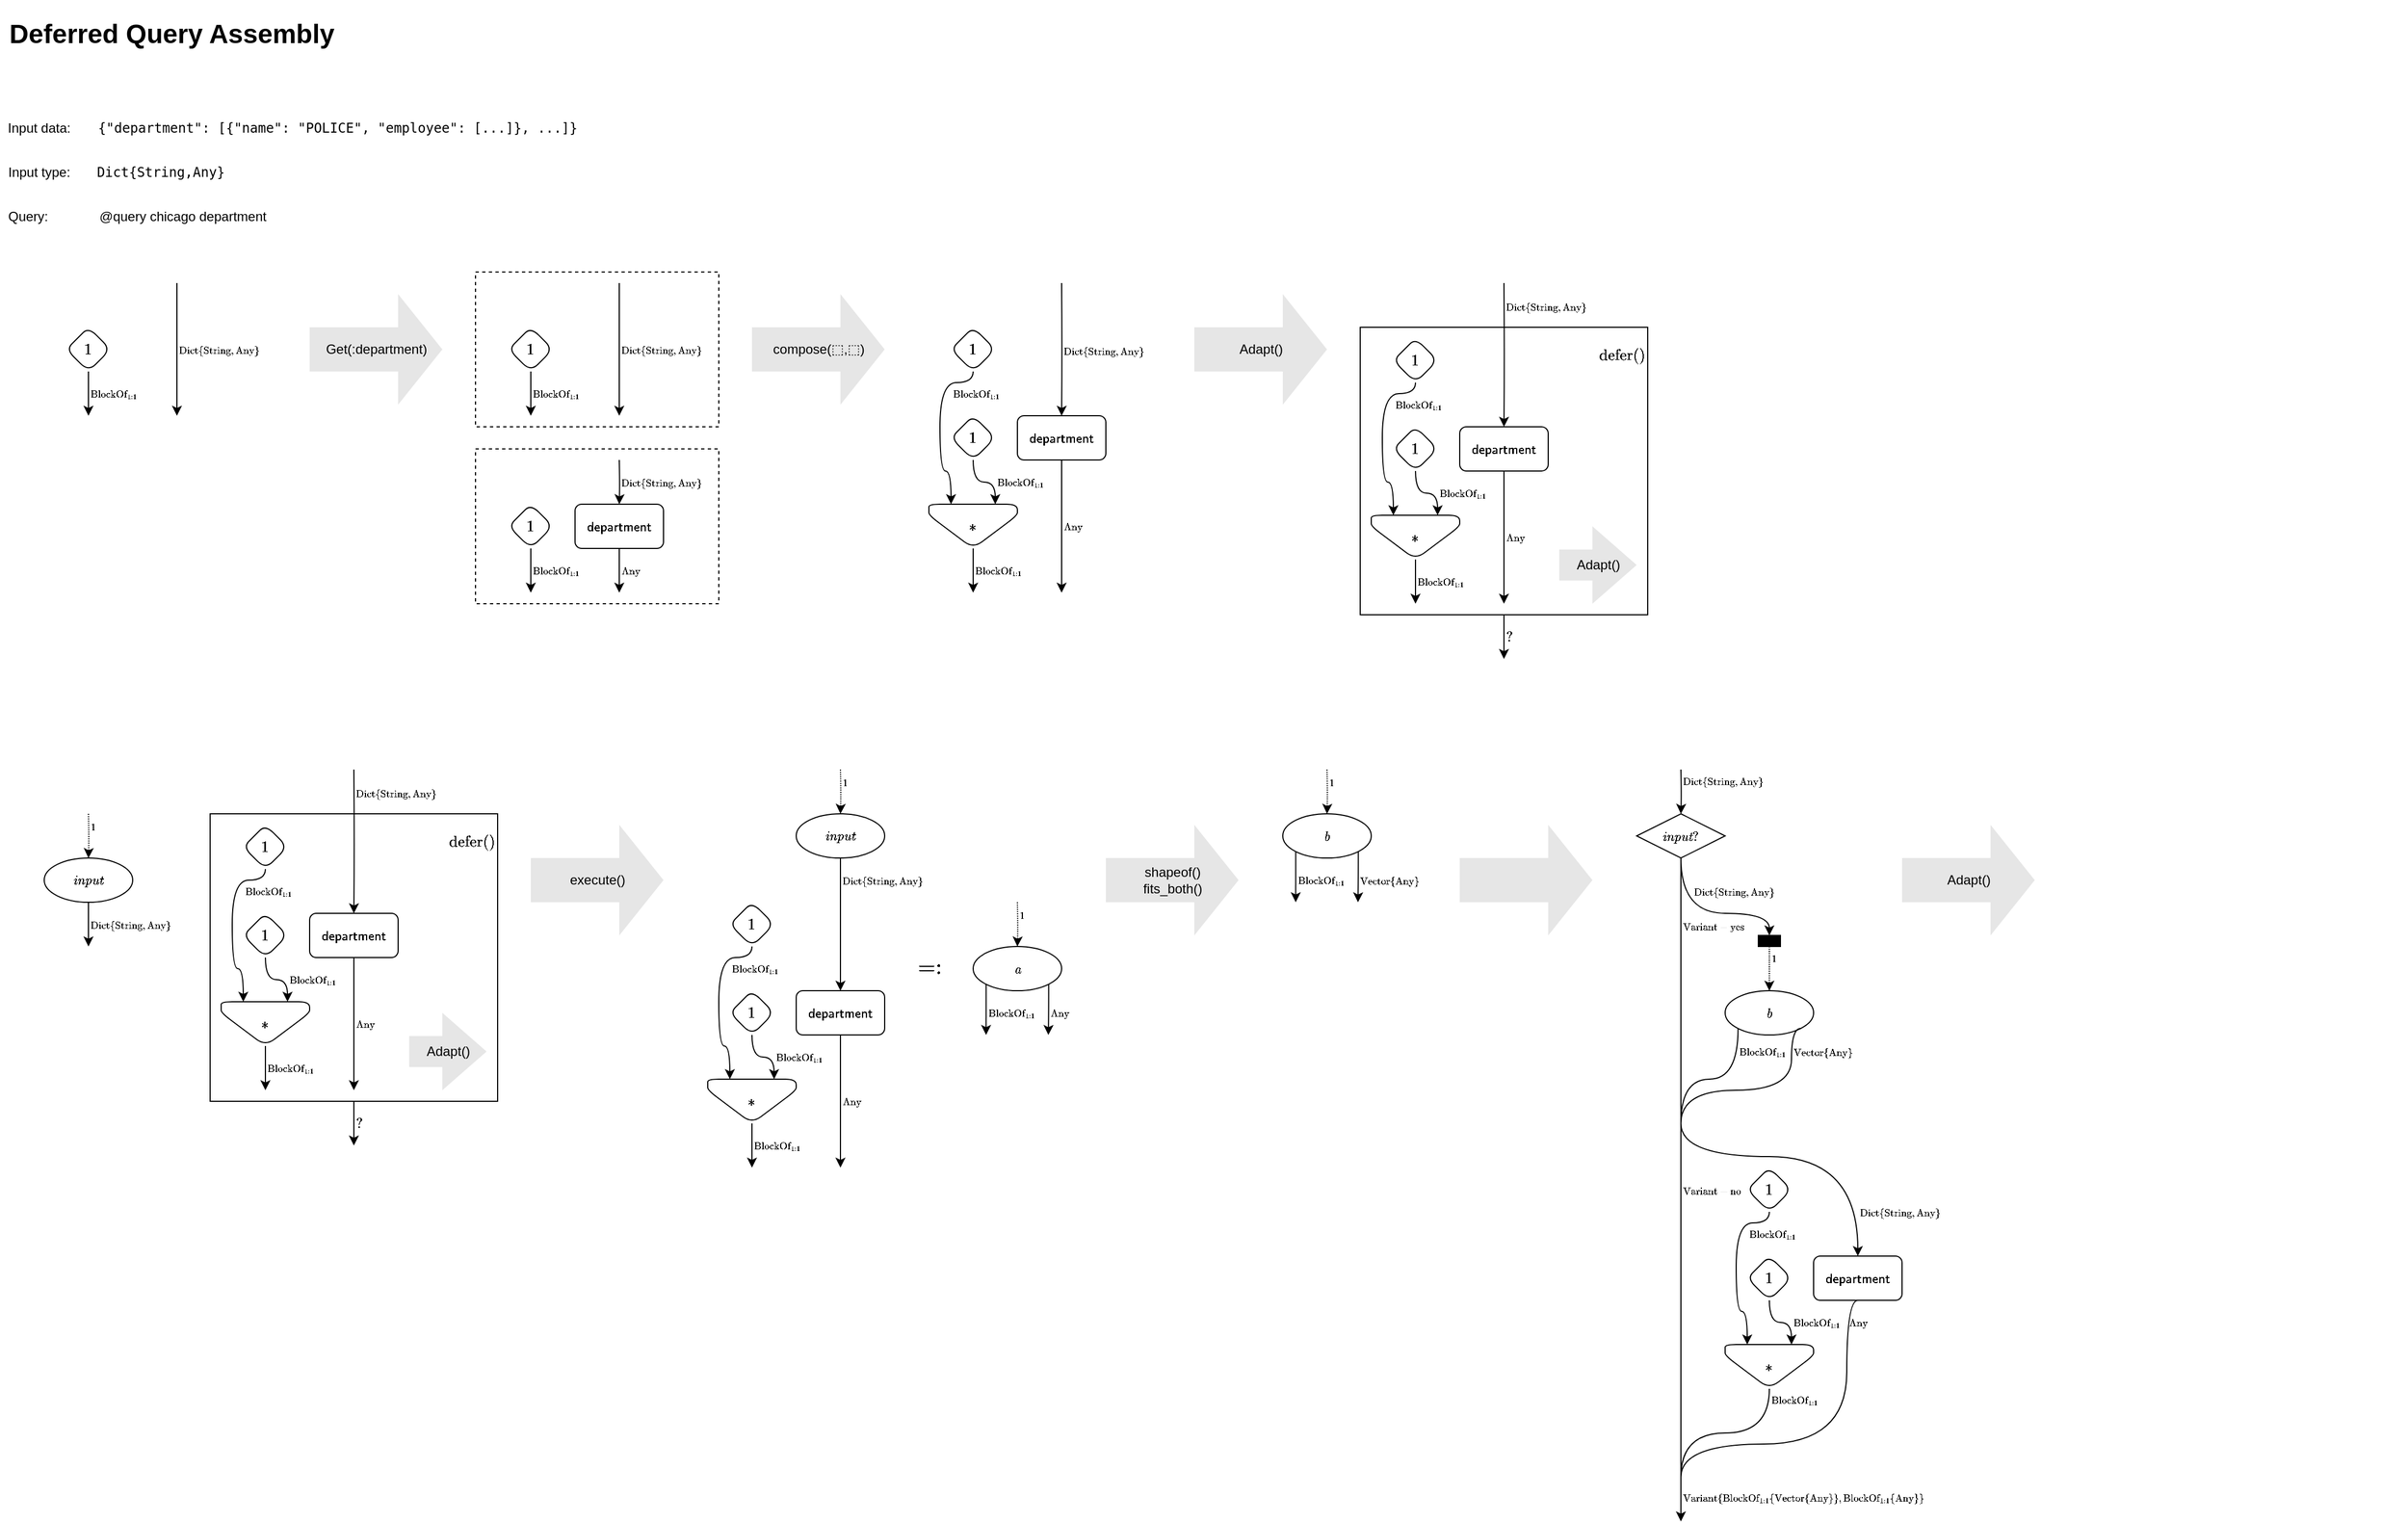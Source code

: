<mxfile version="13.6.5" type="github">
  <diagram id="vyI7WyJmSdjWecx3LNZw" name="Page-1">
    <mxGraphModel dx="2700" dy="1497" grid="1" gridSize="10" guides="1" tooltips="1" connect="1" arrows="1" fold="1" page="1" pageScale="1" pageWidth="2336" pageHeight="1654" math="1" shadow="0">
      <root>
        <mxCell id="0" />
        <mxCell id="1" parent="0" />
        <mxCell id="pV8UZgDtHZknjnv4eq7J-73" style="edgeStyle=orthogonalEdgeStyle;curved=1;rounded=0;orthogonalLoop=1;jettySize=auto;html=1;" parent="1" source="pV8UZgDtHZknjnv4eq7J-70" edge="1">
          <mxGeometry relative="1" as="geometry">
            <mxPoint x="1400" y="620" as="targetPoint" />
          </mxGeometry>
        </mxCell>
        <mxCell id="pV8UZgDtHZknjnv4eq7J-75" value="$$?$$" style="edgeLabel;html=1;align=left;verticalAlign=middle;resizable=0;points=[];labelBackgroundColor=none;" parent="pV8UZgDtHZknjnv4eq7J-73" vertex="1" connectable="0">
          <mxGeometry x="-0.19" relative="1" as="geometry">
            <mxPoint y="3.6" as="offset" />
          </mxGeometry>
        </mxCell>
        <mxCell id="pV8UZgDtHZknjnv4eq7J-70" value="$$\mathrm{defer()}$$" style="rounded=0;whiteSpace=wrap;html=1;labelBackgroundColor=none;fillColor=#FFFFFF;align=right;verticalAlign=top;horizontal=1;" parent="1" vertex="1">
          <mxGeometry x="1270" y="320" width="260" height="260" as="geometry" />
        </mxCell>
        <mxCell id="pV8UZgDtHZknjnv4eq7J-29" value="" style="rounded=0;whiteSpace=wrap;html=1;labelBackgroundColor=none;fillColor=#FFFFFF;align=left;dashed=1;" parent="1" vertex="1">
          <mxGeometry x="470" y="430" width="220" height="140" as="geometry" />
        </mxCell>
        <mxCell id="pV8UZgDtHZknjnv4eq7J-28" value="" style="rounded=0;whiteSpace=wrap;html=1;labelBackgroundColor=none;fillColor=#FFFFFF;align=left;dashed=1;" parent="1" vertex="1">
          <mxGeometry x="470" y="270" width="220" height="140" as="geometry" />
        </mxCell>
        <mxCell id="pV8UZgDtHZknjnv4eq7J-1" value="&lt;pre&gt;{&quot;department&quot;: [{&quot;name&quot;: &quot;POLICE&quot;, &quot;employee&quot;: [...]}, ...]}&lt;/pre&gt;" style="text;html=1;align=center;verticalAlign=middle;resizable=0;points=[];autosize=1;" parent="1" vertex="1">
          <mxGeometry x="120" y="120" width="450" height="40" as="geometry" />
        </mxCell>
        <mxCell id="pV8UZgDtHZknjnv4eq7J-2" value="&lt;h1&gt;Deferred Query Assembly&lt;/h1&gt;" style="text;html=1;align=center;verticalAlign=middle;resizable=0;points=[];autosize=1;" parent="1" vertex="1">
          <mxGeometry x="40" y="30" width="310" height="50" as="geometry" />
        </mxCell>
        <mxCell id="pV8UZgDtHZknjnv4eq7J-3" value="Input data:" style="text;html=1;align=center;verticalAlign=middle;resizable=0;points=[];autosize=1;" parent="1" vertex="1">
          <mxGeometry x="40" y="130" width="70" height="20" as="geometry" />
        </mxCell>
        <mxCell id="pV8UZgDtHZknjnv4eq7J-4" value="Input type:" style="text;html=1;align=center;verticalAlign=middle;resizable=0;points=[];autosize=1;" parent="1" vertex="1">
          <mxGeometry x="40" y="170" width="70" height="20" as="geometry" />
        </mxCell>
        <mxCell id="pV8UZgDtHZknjnv4eq7J-5" value="&lt;pre&gt;Dict{String,Any}&lt;/pre&gt;" style="text;html=1;align=center;verticalAlign=middle;resizable=0;points=[];autosize=1;" parent="1" vertex="1">
          <mxGeometry x="120" y="160" width="130" height="40" as="geometry" />
        </mxCell>
        <mxCell id="pV8UZgDtHZknjnv4eq7J-6" value="Query:" style="text;html=1;align=center;verticalAlign=middle;resizable=0;points=[];autosize=1;" parent="1" vertex="1">
          <mxGeometry x="40" y="210" width="50" height="20" as="geometry" />
        </mxCell>
        <mxCell id="pV8UZgDtHZknjnv4eq7J-7" value="@query chicago department" style="text;html=1;align=center;verticalAlign=middle;resizable=0;points=[];autosize=1;" parent="1" vertex="1">
          <mxGeometry x="120" y="210" width="170" height="20" as="geometry" />
        </mxCell>
        <mxCell id="pV8UZgDtHZknjnv4eq7J-9" style="edgeStyle=orthogonalEdgeStyle;rounded=0;orthogonalLoop=1;jettySize=auto;html=1;curved=1;" parent="1" source="pV8UZgDtHZknjnv4eq7J-8" edge="1">
          <mxGeometry relative="1" as="geometry">
            <mxPoint x="120" y="400" as="targetPoint" />
          </mxGeometry>
        </mxCell>
        <mxCell id="pV8UZgDtHZknjnv4eq7J-11" value="$$\scriptsize\mathrm{BlockOf}_{1:1}$$" style="edgeLabel;html=1;align=left;verticalAlign=middle;resizable=0;points=[];labelBackgroundColor=none;" parent="pV8UZgDtHZknjnv4eq7J-9" vertex="1" connectable="0">
          <mxGeometry x="-0.25" relative="1" as="geometry">
            <mxPoint y="4.8" as="offset" />
          </mxGeometry>
        </mxCell>
        <mxCell id="pV8UZgDtHZknjnv4eq7J-10" style="edgeStyle=orthogonalEdgeStyle;rounded=0;orthogonalLoop=1;jettySize=auto;html=1;curved=1;" parent="1" edge="1">
          <mxGeometry relative="1" as="geometry">
            <mxPoint x="200" y="400" as="targetPoint" />
            <mxPoint x="200" y="280" as="sourcePoint" />
          </mxGeometry>
        </mxCell>
        <mxCell id="pV8UZgDtHZknjnv4eq7J-12" value="$$\scriptsize\mathrm{Dict}\{\mathrm{String},\mathrm{Any}\}$$" style="edgeLabel;html=1;align=left;verticalAlign=middle;resizable=0;points=[];labelBackgroundColor=none;" parent="pV8UZgDtHZknjnv4eq7J-10" vertex="1" connectable="0">
          <mxGeometry x="-0.097" relative="1" as="geometry">
            <mxPoint y="6" as="offset" />
          </mxGeometry>
        </mxCell>
        <mxCell id="pV8UZgDtHZknjnv4eq7J-8" value="$$1$$" style="rhombus;whiteSpace=wrap;html=1;rounded=1;" parent="1" vertex="1">
          <mxGeometry x="100" y="320" width="40" height="40" as="geometry" />
        </mxCell>
        <mxCell id="pV8UZgDtHZknjnv4eq7J-13" value="Get(:department)" style="html=1;shadow=0;dashed=0;align=center;verticalAlign=middle;shape=mxgraph.arrows2.arrow;dy=0.6;dx=40;notch=0;rounded=1;labelBackgroundColor=none;strokeColor=none;fillColor=#E6E6E6;" parent="1" vertex="1">
          <mxGeometry x="320" y="290" width="120" height="100" as="geometry" />
        </mxCell>
        <mxCell id="pV8UZgDtHZknjnv4eq7J-14" style="edgeStyle=orthogonalEdgeStyle;rounded=0;orthogonalLoop=1;jettySize=auto;html=1;curved=1;" parent="1" source="pV8UZgDtHZknjnv4eq7J-16" edge="1">
          <mxGeometry relative="1" as="geometry">
            <mxPoint x="520" y="400" as="targetPoint" />
          </mxGeometry>
        </mxCell>
        <mxCell id="pV8UZgDtHZknjnv4eq7J-15" value="$$\scriptsize\mathrm{BlockOf}_{1:1}$$" style="edgeLabel;html=1;align=left;verticalAlign=middle;resizable=0;points=[];labelBackgroundColor=none;" parent="pV8UZgDtHZknjnv4eq7J-14" vertex="1" connectable="0">
          <mxGeometry x="-0.25" relative="1" as="geometry">
            <mxPoint y="4.8" as="offset" />
          </mxGeometry>
        </mxCell>
        <mxCell id="pV8UZgDtHZknjnv4eq7J-16" value="$$1$$" style="rhombus;whiteSpace=wrap;html=1;rounded=1;" parent="1" vertex="1">
          <mxGeometry x="500" y="320" width="40" height="40" as="geometry" />
        </mxCell>
        <mxCell id="pV8UZgDtHZknjnv4eq7J-17" style="edgeStyle=orthogonalEdgeStyle;rounded=0;orthogonalLoop=1;jettySize=auto;html=1;curved=1;" parent="1" edge="1">
          <mxGeometry relative="1" as="geometry">
            <mxPoint x="600" y="400" as="targetPoint" />
            <mxPoint x="600" y="280" as="sourcePoint" />
          </mxGeometry>
        </mxCell>
        <mxCell id="pV8UZgDtHZknjnv4eq7J-18" value="$$\scriptsize\mathrm{Dict}\{\mathrm{String},\mathrm{Any}\}$$" style="edgeLabel;html=1;align=left;verticalAlign=middle;resizable=0;points=[];labelBackgroundColor=none;" parent="pV8UZgDtHZknjnv4eq7J-17" vertex="1" connectable="0">
          <mxGeometry x="-0.097" relative="1" as="geometry">
            <mxPoint y="6" as="offset" />
          </mxGeometry>
        </mxCell>
        <mxCell id="pV8UZgDtHZknjnv4eq7J-20" style="edgeStyle=orthogonalEdgeStyle;curved=1;rounded=0;orthogonalLoop=1;jettySize=auto;html=1;" parent="1" source="pV8UZgDtHZknjnv4eq7J-19" edge="1">
          <mxGeometry relative="1" as="geometry">
            <mxPoint x="600" y="560" as="targetPoint" />
          </mxGeometry>
        </mxCell>
        <mxCell id="pV8UZgDtHZknjnv4eq7J-21" value="$$\scriptsize\mathrm{Any}$$" style="edgeLabel;html=1;align=left;verticalAlign=middle;resizable=0;points=[];labelBackgroundColor=none;" parent="pV8UZgDtHZknjnv4eq7J-20" vertex="1" connectable="0">
          <mxGeometry x="0.257" relative="1" as="geometry">
            <mxPoint y="-5.24" as="offset" />
          </mxGeometry>
        </mxCell>
        <mxCell id="pV8UZgDtHZknjnv4eq7J-19" value="$$\small\mathsf{department}$$" style="rounded=1;whiteSpace=wrap;html=1;labelBackgroundColor=none;align=center;fillColor=#FFFFFF;" parent="1" vertex="1">
          <mxGeometry x="560" y="480" width="80" height="40" as="geometry" />
        </mxCell>
        <mxCell id="pV8UZgDtHZknjnv4eq7J-22" style="edgeStyle=orthogonalEdgeStyle;rounded=0;orthogonalLoop=1;jettySize=auto;html=1;curved=1;entryX=0.5;entryY=0;entryDx=0;entryDy=0;" parent="1" target="pV8UZgDtHZknjnv4eq7J-19" edge="1">
          <mxGeometry relative="1" as="geometry">
            <mxPoint x="599.58" y="480" as="targetPoint" />
            <mxPoint x="600" y="440" as="sourcePoint" />
            <Array as="points" />
          </mxGeometry>
        </mxCell>
        <mxCell id="pV8UZgDtHZknjnv4eq7J-23" value="$$\scriptsize\mathrm{Dict}\{\mathrm{String},\mathrm{Any}\}$$" style="edgeLabel;html=1;align=left;verticalAlign=middle;resizable=0;points=[];labelBackgroundColor=none;" parent="pV8UZgDtHZknjnv4eq7J-22" vertex="1" connectable="0">
          <mxGeometry x="-0.097" relative="1" as="geometry">
            <mxPoint y="1.75" as="offset" />
          </mxGeometry>
        </mxCell>
        <mxCell id="pV8UZgDtHZknjnv4eq7J-24" style="edgeStyle=orthogonalEdgeStyle;rounded=0;orthogonalLoop=1;jettySize=auto;html=1;curved=1;" parent="1" source="pV8UZgDtHZknjnv4eq7J-26" edge="1">
          <mxGeometry relative="1" as="geometry">
            <mxPoint x="520" y="560" as="targetPoint" />
          </mxGeometry>
        </mxCell>
        <mxCell id="pV8UZgDtHZknjnv4eq7J-25" value="$$\scriptsize\mathrm{BlockOf}_{1:1}$$" style="edgeLabel;html=1;align=left;verticalAlign=middle;resizable=0;points=[];labelBackgroundColor=none;" parent="pV8UZgDtHZknjnv4eq7J-24" vertex="1" connectable="0">
          <mxGeometry x="-0.25" relative="1" as="geometry">
            <mxPoint y="4.8" as="offset" />
          </mxGeometry>
        </mxCell>
        <mxCell id="pV8UZgDtHZknjnv4eq7J-26" value="$$1$$" style="rhombus;whiteSpace=wrap;html=1;rounded=1;" parent="1" vertex="1">
          <mxGeometry x="500" y="480" width="40" height="40" as="geometry" />
        </mxCell>
        <mxCell id="pV8UZgDtHZknjnv4eq7J-27" value="compose(&lt;span class=&quot;box&quot;&gt;⬚,&lt;/span&gt;&lt;span class=&quot;box&quot;&gt;⬚)&lt;/span&gt;" style="html=1;shadow=0;dashed=0;align=center;verticalAlign=middle;shape=mxgraph.arrows2.arrow;dy=0.6;dx=40;notch=0;rounded=1;labelBackgroundColor=none;strokeColor=none;fillColor=#E6E6E6;" parent="1" vertex="1">
          <mxGeometry x="720" y="290" width="120" height="100" as="geometry" />
        </mxCell>
        <mxCell id="pV8UZgDtHZknjnv4eq7J-35" style="edgeStyle=orthogonalEdgeStyle;rounded=0;orthogonalLoop=1;jettySize=auto;html=1;curved=1;entryX=0.25;entryY=0;entryDx=0;entryDy=0;exitX=0.5;exitY=1;exitDx=0;exitDy=0;" parent="1" source="pV8UZgDtHZknjnv4eq7J-37" target="pV8UZgDtHZknjnv4eq7J-52" edge="1">
          <mxGeometry relative="1" as="geometry">
            <mxPoint x="900" y="440" as="targetPoint" />
            <Array as="points">
              <mxPoint x="920" y="370" />
              <mxPoint x="890" y="370" />
              <mxPoint x="890" y="450" />
              <mxPoint x="900" y="450" />
            </Array>
          </mxGeometry>
        </mxCell>
        <mxCell id="pV8UZgDtHZknjnv4eq7J-36" value="$$\scriptsize\mathrm{BlockOf}_{1:1}$$" style="edgeLabel;html=1;align=left;verticalAlign=middle;resizable=0;points=[];labelBackgroundColor=none;" parent="pV8UZgDtHZknjnv4eq7J-35" vertex="1" connectable="0">
          <mxGeometry x="-0.25" relative="1" as="geometry">
            <mxPoint x="10" y="-10" as="offset" />
          </mxGeometry>
        </mxCell>
        <mxCell id="pV8UZgDtHZknjnv4eq7J-37" value="$$1$$" style="rhombus;whiteSpace=wrap;html=1;rounded=1;" parent="1" vertex="1">
          <mxGeometry x="900" y="320" width="40" height="40" as="geometry" />
        </mxCell>
        <mxCell id="pV8UZgDtHZknjnv4eq7J-38" style="edgeStyle=orthogonalEdgeStyle;rounded=0;orthogonalLoop=1;jettySize=auto;html=1;curved=1;entryX=0.5;entryY=0;entryDx=0;entryDy=0;" parent="1" target="pV8UZgDtHZknjnv4eq7J-42" edge="1">
          <mxGeometry relative="1" as="geometry">
            <mxPoint x="1000" y="400" as="targetPoint" />
            <mxPoint x="1000" y="280" as="sourcePoint" />
          </mxGeometry>
        </mxCell>
        <mxCell id="pV8UZgDtHZknjnv4eq7J-39" value="$$\scriptsize\mathrm{Dict}\{\mathrm{String},\mathrm{Any}\}$$" style="edgeLabel;html=1;align=left;verticalAlign=middle;resizable=0;points=[];labelBackgroundColor=none;" parent="pV8UZgDtHZknjnv4eq7J-38" vertex="1" connectable="0">
          <mxGeometry x="-0.097" relative="1" as="geometry">
            <mxPoint y="6" as="offset" />
          </mxGeometry>
        </mxCell>
        <mxCell id="pV8UZgDtHZknjnv4eq7J-40" style="edgeStyle=orthogonalEdgeStyle;curved=1;rounded=0;orthogonalLoop=1;jettySize=auto;html=1;" parent="1" source="pV8UZgDtHZknjnv4eq7J-42" edge="1">
          <mxGeometry relative="1" as="geometry">
            <mxPoint x="1000" y="560" as="targetPoint" />
          </mxGeometry>
        </mxCell>
        <mxCell id="pV8UZgDtHZknjnv4eq7J-41" value="$$\scriptsize\mathrm{Any}$$" style="edgeLabel;html=1;align=left;verticalAlign=middle;resizable=0;points=[];labelBackgroundColor=none;" parent="pV8UZgDtHZknjnv4eq7J-40" vertex="1" connectable="0">
          <mxGeometry x="0.257" relative="1" as="geometry">
            <mxPoint y="-15.24" as="offset" />
          </mxGeometry>
        </mxCell>
        <mxCell id="pV8UZgDtHZknjnv4eq7J-42" value="$$\small\mathsf{department}$$" style="rounded=1;whiteSpace=wrap;html=1;labelBackgroundColor=none;align=center;fillColor=#FFFFFF;" parent="1" vertex="1">
          <mxGeometry x="960" y="400" width="80" height="40" as="geometry" />
        </mxCell>
        <mxCell id="pV8UZgDtHZknjnv4eq7J-45" style="edgeStyle=orthogonalEdgeStyle;rounded=0;orthogonalLoop=1;jettySize=auto;html=1;curved=1;entryX=0.75;entryY=0;entryDx=0;entryDy=0;" parent="1" source="pV8UZgDtHZknjnv4eq7J-47" target="pV8UZgDtHZknjnv4eq7J-52" edge="1">
          <mxGeometry relative="1" as="geometry">
            <mxPoint x="920" y="480" as="targetPoint" />
          </mxGeometry>
        </mxCell>
        <mxCell id="pV8UZgDtHZknjnv4eq7J-46" value="$$\scriptsize\mathrm{BlockOf}_{1:1}$$" style="edgeLabel;html=1;align=left;verticalAlign=middle;resizable=0;points=[];labelBackgroundColor=none;" parent="pV8UZgDtHZknjnv4eq7J-45" vertex="1" connectable="0">
          <mxGeometry x="-0.25" relative="1" as="geometry">
            <mxPoint x="17.6" as="offset" />
          </mxGeometry>
        </mxCell>
        <mxCell id="pV8UZgDtHZknjnv4eq7J-47" value="$$1$$" style="rhombus;whiteSpace=wrap;html=1;rounded=1;" parent="1" vertex="1">
          <mxGeometry x="900" y="400" width="40" height="40" as="geometry" />
        </mxCell>
        <mxCell id="pV8UZgDtHZknjnv4eq7J-53" style="edgeStyle=orthogonalEdgeStyle;curved=1;rounded=0;orthogonalLoop=1;jettySize=auto;html=1;" parent="1" source="pV8UZgDtHZknjnv4eq7J-52" edge="1">
          <mxGeometry relative="1" as="geometry">
            <mxPoint x="920" y="560" as="targetPoint" />
          </mxGeometry>
        </mxCell>
        <mxCell id="pV8UZgDtHZknjnv4eq7J-54" value="$$\scriptsize\mathrm{BlockOf}_{1:1}$$" style="edgeLabel;html=1;align=left;verticalAlign=middle;resizable=0;points=[];labelBackgroundColor=none;" parent="pV8UZgDtHZknjnv4eq7J-53" vertex="1" connectable="0">
          <mxGeometry x="-0.3" y="-1" relative="1" as="geometry">
            <mxPoint x="1" y="6" as="offset" />
          </mxGeometry>
        </mxCell>
        <mxCell id="pV8UZgDtHZknjnv4eq7J-52" value="$$*$$" style="shape=offPageConnector;whiteSpace=wrap;html=1;rounded=1;labelBackgroundColor=none;fillColor=#FFFFFF;align=center;size=0.75;" parent="1" vertex="1">
          <mxGeometry x="880" y="480" width="80" height="40" as="geometry" />
        </mxCell>
        <mxCell id="pV8UZgDtHZknjnv4eq7J-55" value="Adapt()" style="html=1;shadow=0;dashed=0;align=center;verticalAlign=middle;shape=mxgraph.arrows2.arrow;dy=0.6;dx=40;notch=0;rounded=1;labelBackgroundColor=none;strokeColor=none;fillColor=#E6E6E6;" parent="1" vertex="1">
          <mxGeometry x="1760" y="770" width="120" height="100" as="geometry" />
        </mxCell>
        <mxCell id="pV8UZgDtHZknjnv4eq7J-56" style="edgeStyle=orthogonalEdgeStyle;rounded=0;orthogonalLoop=1;jettySize=auto;html=1;curved=1;entryX=0.25;entryY=0;entryDx=0;entryDy=0;exitX=0.5;exitY=1;exitDx=0;exitDy=0;" parent="1" source="pV8UZgDtHZknjnv4eq7J-58" target="pV8UZgDtHZknjnv4eq7J-69" edge="1">
          <mxGeometry relative="1" as="geometry">
            <mxPoint x="1300" y="450" as="targetPoint" />
            <Array as="points">
              <mxPoint x="1320" y="380" />
              <mxPoint x="1290" y="380" />
              <mxPoint x="1290" y="460" />
              <mxPoint x="1300" y="460" />
            </Array>
          </mxGeometry>
        </mxCell>
        <mxCell id="pV8UZgDtHZknjnv4eq7J-57" value="$$\scriptsize\mathrm{BlockOf}_{1:1}$$" style="edgeLabel;html=1;align=left;verticalAlign=middle;resizable=0;points=[];labelBackgroundColor=none;" parent="pV8UZgDtHZknjnv4eq7J-56" vertex="1" connectable="0">
          <mxGeometry x="-0.25" relative="1" as="geometry">
            <mxPoint x="10" y="-10" as="offset" />
          </mxGeometry>
        </mxCell>
        <mxCell id="pV8UZgDtHZknjnv4eq7J-58" value="$$1$$" style="rhombus;whiteSpace=wrap;html=1;rounded=1;" parent="1" vertex="1">
          <mxGeometry x="1300" y="330" width="40" height="40" as="geometry" />
        </mxCell>
        <mxCell id="pV8UZgDtHZknjnv4eq7J-59" style="edgeStyle=orthogonalEdgeStyle;rounded=0;orthogonalLoop=1;jettySize=auto;html=1;curved=1;entryX=0.5;entryY=0;entryDx=0;entryDy=0;" parent="1" target="pV8UZgDtHZknjnv4eq7J-63" edge="1">
          <mxGeometry relative="1" as="geometry">
            <mxPoint x="1400" y="410" as="targetPoint" />
            <mxPoint x="1400" y="280" as="sourcePoint" />
          </mxGeometry>
        </mxCell>
        <mxCell id="pV8UZgDtHZknjnv4eq7J-60" value="$$\scriptsize\mathrm{Dict}\{\mathrm{String},\mathrm{Any}\}$$" style="edgeLabel;html=1;align=left;verticalAlign=middle;resizable=0;points=[];labelBackgroundColor=none;" parent="pV8UZgDtHZknjnv4eq7J-59" vertex="1" connectable="0">
          <mxGeometry x="-0.097" relative="1" as="geometry">
            <mxPoint y="-38.67" as="offset" />
          </mxGeometry>
        </mxCell>
        <mxCell id="pV8UZgDtHZknjnv4eq7J-61" style="edgeStyle=orthogonalEdgeStyle;curved=1;rounded=0;orthogonalLoop=1;jettySize=auto;html=1;" parent="1" source="pV8UZgDtHZknjnv4eq7J-63" edge="1">
          <mxGeometry relative="1" as="geometry">
            <mxPoint x="1400" y="570" as="targetPoint" />
          </mxGeometry>
        </mxCell>
        <mxCell id="pV8UZgDtHZknjnv4eq7J-62" value="$$\scriptsize\mathrm{Any}$$" style="edgeLabel;html=1;align=left;verticalAlign=middle;resizable=0;points=[];labelBackgroundColor=none;" parent="pV8UZgDtHZknjnv4eq7J-61" vertex="1" connectable="0">
          <mxGeometry x="0.257" relative="1" as="geometry">
            <mxPoint y="-15.24" as="offset" />
          </mxGeometry>
        </mxCell>
        <mxCell id="pV8UZgDtHZknjnv4eq7J-63" value="$$\small\mathsf{department}$$" style="rounded=1;whiteSpace=wrap;html=1;labelBackgroundColor=none;align=center;fillColor=#FFFFFF;" parent="1" vertex="1">
          <mxGeometry x="1360" y="410" width="80" height="40" as="geometry" />
        </mxCell>
        <mxCell id="pV8UZgDtHZknjnv4eq7J-64" style="edgeStyle=orthogonalEdgeStyle;rounded=0;orthogonalLoop=1;jettySize=auto;html=1;curved=1;entryX=0.75;entryY=0;entryDx=0;entryDy=0;" parent="1" source="pV8UZgDtHZknjnv4eq7J-66" target="pV8UZgDtHZknjnv4eq7J-69" edge="1">
          <mxGeometry relative="1" as="geometry">
            <mxPoint x="1320" y="490" as="targetPoint" />
          </mxGeometry>
        </mxCell>
        <mxCell id="pV8UZgDtHZknjnv4eq7J-65" value="$$\scriptsize\mathrm{BlockOf}_{1:1}$$" style="edgeLabel;html=1;align=left;verticalAlign=middle;resizable=0;points=[];labelBackgroundColor=none;" parent="pV8UZgDtHZknjnv4eq7J-64" vertex="1" connectable="0">
          <mxGeometry x="-0.25" relative="1" as="geometry">
            <mxPoint x="17.6" as="offset" />
          </mxGeometry>
        </mxCell>
        <mxCell id="pV8UZgDtHZknjnv4eq7J-66" value="$$1$$" style="rhombus;whiteSpace=wrap;html=1;rounded=1;" parent="1" vertex="1">
          <mxGeometry x="1300" y="410" width="40" height="40" as="geometry" />
        </mxCell>
        <mxCell id="pV8UZgDtHZknjnv4eq7J-67" style="edgeStyle=orthogonalEdgeStyle;curved=1;rounded=0;orthogonalLoop=1;jettySize=auto;html=1;" parent="1" source="pV8UZgDtHZknjnv4eq7J-69" edge="1">
          <mxGeometry relative="1" as="geometry">
            <mxPoint x="1320" y="570" as="targetPoint" />
          </mxGeometry>
        </mxCell>
        <mxCell id="pV8UZgDtHZknjnv4eq7J-68" value="$$\scriptsize\mathrm{BlockOf}_{1:1}$$" style="edgeLabel;html=1;align=left;verticalAlign=middle;resizable=0;points=[];labelBackgroundColor=none;" parent="pV8UZgDtHZknjnv4eq7J-67" vertex="1" connectable="0">
          <mxGeometry x="-0.3" y="-1" relative="1" as="geometry">
            <mxPoint x="1" y="6" as="offset" />
          </mxGeometry>
        </mxCell>
        <mxCell id="pV8UZgDtHZknjnv4eq7J-69" value="$$*$$" style="shape=offPageConnector;whiteSpace=wrap;html=1;rounded=1;labelBackgroundColor=none;fillColor=#FFFFFF;align=center;size=0.75;" parent="1" vertex="1">
          <mxGeometry x="1280" y="490" width="80" height="40" as="geometry" />
        </mxCell>
        <mxCell id="pV8UZgDtHZknjnv4eq7J-74" value="Adapt()" style="html=1;shadow=0;dashed=0;align=center;verticalAlign=middle;shape=mxgraph.arrows2.arrow;dy=0.6;dx=40;notch=0;rounded=1;labelBackgroundColor=none;strokeColor=none;fillColor=#E6E6E6;" parent="1" vertex="1">
          <mxGeometry x="1450" y="500" width="70" height="70" as="geometry" />
        </mxCell>
        <mxCell id="5ahybzh5TQl8SVq5hFEg-2" style="edgeStyle=orthogonalEdgeStyle;rounded=0;orthogonalLoop=1;jettySize=auto;html=1;curved=1;entryX=0.5;entryY=0;entryDx=0;entryDy=0;dashed=1;dashPattern=1 1;" parent="1" target="5ahybzh5TQl8SVq5hFEg-1" edge="1">
          <mxGeometry relative="1" as="geometry">
            <mxPoint x="120" y="760" as="targetPoint" />
            <mxPoint x="120" y="760" as="sourcePoint" />
          </mxGeometry>
        </mxCell>
        <mxCell id="5ahybzh5TQl8SVq5hFEg-6" value="$$\scriptsize 1$$" style="edgeLabel;html=1;align=left;verticalAlign=middle;resizable=0;points=[];labelBackgroundColor=none;" parent="5ahybzh5TQl8SVq5hFEg-2" vertex="1" connectable="0">
          <mxGeometry x="-0.29" y="-1" relative="1" as="geometry">
            <mxPoint x="1" y="-4.17" as="offset" />
          </mxGeometry>
        </mxCell>
        <mxCell id="5ahybzh5TQl8SVq5hFEg-3" style="edgeStyle=orthogonalEdgeStyle;curved=1;rounded=0;orthogonalLoop=1;jettySize=auto;html=1;exitX=0.5;exitY=1;exitDx=0;exitDy=0;" parent="1" source="5ahybzh5TQl8SVq5hFEg-1" edge="1">
          <mxGeometry relative="1" as="geometry">
            <mxPoint x="120" y="880" as="targetPoint" />
          </mxGeometry>
        </mxCell>
        <mxCell id="5ahybzh5TQl8SVq5hFEg-5" value="$$\scriptsize\mathrm{Dict}\{\mathrm{String},\mathrm{Any}\}$$" style="edgeLabel;html=1;align=left;verticalAlign=middle;resizable=0;points=[];labelBackgroundColor=none;" parent="5ahybzh5TQl8SVq5hFEg-3" vertex="1" connectable="0">
          <mxGeometry x="0.132" y="-8" relative="1" as="geometry">
            <mxPoint x="8.0" y="-2.8" as="offset" />
          </mxGeometry>
        </mxCell>
        <mxCell id="5ahybzh5TQl8SVq5hFEg-1" value="$$\small\mathit{input}$$" style="ellipse;whiteSpace=wrap;html=1;" parent="1" vertex="1">
          <mxGeometry x="80" y="800" width="80" height="40" as="geometry" />
        </mxCell>
        <mxCell id="5ahybzh5TQl8SVq5hFEg-8" style="edgeStyle=orthogonalEdgeStyle;curved=1;rounded=0;orthogonalLoop=1;jettySize=auto;html=1;" parent="1" source="5ahybzh5TQl8SVq5hFEg-10" edge="1">
          <mxGeometry relative="1" as="geometry">
            <mxPoint x="360" y="1060" as="targetPoint" />
          </mxGeometry>
        </mxCell>
        <mxCell id="5ahybzh5TQl8SVq5hFEg-9" value="$$?$$" style="edgeLabel;html=1;align=left;verticalAlign=middle;resizable=0;points=[];labelBackgroundColor=none;" parent="5ahybzh5TQl8SVq5hFEg-8" vertex="1" connectable="0">
          <mxGeometry x="-0.19" relative="1" as="geometry">
            <mxPoint y="3.6" as="offset" />
          </mxGeometry>
        </mxCell>
        <mxCell id="5ahybzh5TQl8SVq5hFEg-10" value="$$\mathrm{defer()}$$" style="rounded=0;whiteSpace=wrap;html=1;labelBackgroundColor=none;fillColor=#FFFFFF;align=right;verticalAlign=top;horizontal=1;" parent="1" vertex="1">
          <mxGeometry x="230" y="760" width="260" height="260" as="geometry" />
        </mxCell>
        <mxCell id="5ahybzh5TQl8SVq5hFEg-11" style="edgeStyle=orthogonalEdgeStyle;rounded=0;orthogonalLoop=1;jettySize=auto;html=1;curved=1;entryX=0.25;entryY=0;entryDx=0;entryDy=0;exitX=0.5;exitY=1;exitDx=0;exitDy=0;" parent="1" source="5ahybzh5TQl8SVq5hFEg-13" target="5ahybzh5TQl8SVq5hFEg-24" edge="1">
          <mxGeometry relative="1" as="geometry">
            <mxPoint x="260" y="890" as="targetPoint" />
            <Array as="points">
              <mxPoint x="280" y="820" />
              <mxPoint x="250" y="820" />
              <mxPoint x="250" y="900" />
              <mxPoint x="260" y="900" />
            </Array>
          </mxGeometry>
        </mxCell>
        <mxCell id="5ahybzh5TQl8SVq5hFEg-12" value="$$\scriptsize\mathrm{BlockOf}_{1:1}$$" style="edgeLabel;html=1;align=left;verticalAlign=middle;resizable=0;points=[];labelBackgroundColor=none;" parent="5ahybzh5TQl8SVq5hFEg-11" vertex="1" connectable="0">
          <mxGeometry x="-0.25" relative="1" as="geometry">
            <mxPoint x="10" y="-10" as="offset" />
          </mxGeometry>
        </mxCell>
        <mxCell id="5ahybzh5TQl8SVq5hFEg-13" value="$$1$$" style="rhombus;whiteSpace=wrap;html=1;rounded=1;" parent="1" vertex="1">
          <mxGeometry x="260" y="770" width="40" height="40" as="geometry" />
        </mxCell>
        <mxCell id="5ahybzh5TQl8SVq5hFEg-14" style="edgeStyle=orthogonalEdgeStyle;rounded=0;orthogonalLoop=1;jettySize=auto;html=1;curved=1;entryX=0.5;entryY=0;entryDx=0;entryDy=0;" parent="1" target="5ahybzh5TQl8SVq5hFEg-18" edge="1">
          <mxGeometry relative="1" as="geometry">
            <mxPoint x="360" y="850" as="targetPoint" />
            <mxPoint x="360" y="720" as="sourcePoint" />
          </mxGeometry>
        </mxCell>
        <mxCell id="5ahybzh5TQl8SVq5hFEg-15" value="$$\scriptsize\mathrm{Dict}\{\mathrm{String},\mathrm{Any}\}$$" style="edgeLabel;html=1;align=left;verticalAlign=middle;resizable=0;points=[];labelBackgroundColor=none;" parent="5ahybzh5TQl8SVq5hFEg-14" vertex="1" connectable="0">
          <mxGeometry x="-0.097" relative="1" as="geometry">
            <mxPoint y="-38.67" as="offset" />
          </mxGeometry>
        </mxCell>
        <mxCell id="5ahybzh5TQl8SVq5hFEg-16" style="edgeStyle=orthogonalEdgeStyle;curved=1;rounded=0;orthogonalLoop=1;jettySize=auto;html=1;" parent="1" source="5ahybzh5TQl8SVq5hFEg-18" edge="1">
          <mxGeometry relative="1" as="geometry">
            <mxPoint x="360" y="1010" as="targetPoint" />
          </mxGeometry>
        </mxCell>
        <mxCell id="5ahybzh5TQl8SVq5hFEg-17" value="$$\scriptsize\mathrm{Any}$$" style="edgeLabel;html=1;align=left;verticalAlign=middle;resizable=0;points=[];labelBackgroundColor=none;" parent="5ahybzh5TQl8SVq5hFEg-16" vertex="1" connectable="0">
          <mxGeometry x="0.257" relative="1" as="geometry">
            <mxPoint y="-15.24" as="offset" />
          </mxGeometry>
        </mxCell>
        <mxCell id="5ahybzh5TQl8SVq5hFEg-18" value="$$\small\mathsf{department}$$" style="rounded=1;whiteSpace=wrap;html=1;labelBackgroundColor=none;align=center;fillColor=#FFFFFF;" parent="1" vertex="1">
          <mxGeometry x="320" y="850" width="80" height="40" as="geometry" />
        </mxCell>
        <mxCell id="5ahybzh5TQl8SVq5hFEg-19" style="edgeStyle=orthogonalEdgeStyle;rounded=0;orthogonalLoop=1;jettySize=auto;html=1;curved=1;entryX=0.75;entryY=0;entryDx=0;entryDy=0;" parent="1" source="5ahybzh5TQl8SVq5hFEg-21" target="5ahybzh5TQl8SVq5hFEg-24" edge="1">
          <mxGeometry relative="1" as="geometry">
            <mxPoint x="280" y="930" as="targetPoint" />
          </mxGeometry>
        </mxCell>
        <mxCell id="5ahybzh5TQl8SVq5hFEg-20" value="$$\scriptsize\mathrm{BlockOf}_{1:1}$$" style="edgeLabel;html=1;align=left;verticalAlign=middle;resizable=0;points=[];labelBackgroundColor=none;" parent="5ahybzh5TQl8SVq5hFEg-19" vertex="1" connectable="0">
          <mxGeometry x="-0.25" relative="1" as="geometry">
            <mxPoint x="17.6" as="offset" />
          </mxGeometry>
        </mxCell>
        <mxCell id="5ahybzh5TQl8SVq5hFEg-21" value="$$1$$" style="rhombus;whiteSpace=wrap;html=1;rounded=1;" parent="1" vertex="1">
          <mxGeometry x="260" y="850" width="40" height="40" as="geometry" />
        </mxCell>
        <mxCell id="5ahybzh5TQl8SVq5hFEg-22" style="edgeStyle=orthogonalEdgeStyle;curved=1;rounded=0;orthogonalLoop=1;jettySize=auto;html=1;" parent="1" source="5ahybzh5TQl8SVq5hFEg-24" edge="1">
          <mxGeometry relative="1" as="geometry">
            <mxPoint x="280" y="1010" as="targetPoint" />
          </mxGeometry>
        </mxCell>
        <mxCell id="5ahybzh5TQl8SVq5hFEg-23" value="$$\scriptsize\mathrm{BlockOf}_{1:1}$$" style="edgeLabel;html=1;align=left;verticalAlign=middle;resizable=0;points=[];labelBackgroundColor=none;" parent="5ahybzh5TQl8SVq5hFEg-22" vertex="1" connectable="0">
          <mxGeometry x="-0.3" y="-1" relative="1" as="geometry">
            <mxPoint x="1" y="6" as="offset" />
          </mxGeometry>
        </mxCell>
        <mxCell id="5ahybzh5TQl8SVq5hFEg-24" value="$$*$$" style="shape=offPageConnector;whiteSpace=wrap;html=1;rounded=1;labelBackgroundColor=none;fillColor=#FFFFFF;align=center;size=0.75;" parent="1" vertex="1">
          <mxGeometry x="240" y="930" width="80" height="40" as="geometry" />
        </mxCell>
        <mxCell id="5ahybzh5TQl8SVq5hFEg-25" value="Adapt()" style="html=1;shadow=0;dashed=0;align=center;verticalAlign=middle;shape=mxgraph.arrows2.arrow;dy=0.6;dx=40;notch=0;rounded=1;labelBackgroundColor=none;strokeColor=none;fillColor=#E6E6E6;" parent="1" vertex="1">
          <mxGeometry x="410" y="940" width="70" height="70" as="geometry" />
        </mxCell>
        <mxCell id="5ahybzh5TQl8SVq5hFEg-26" value="execute()" style="html=1;shadow=0;dashed=0;align=center;verticalAlign=middle;shape=mxgraph.arrows2.arrow;dy=0.6;dx=40;notch=0;rounded=1;labelBackgroundColor=none;strokeColor=none;fillColor=#E6E6E6;" parent="1" vertex="1">
          <mxGeometry x="520" y="770" width="120" height="100" as="geometry" />
        </mxCell>
        <mxCell id="5ahybzh5TQl8SVq5hFEg-27" style="edgeStyle=orthogonalEdgeStyle;rounded=0;orthogonalLoop=1;jettySize=auto;html=1;curved=1;entryX=0.25;entryY=0;entryDx=0;entryDy=0;exitX=0.5;exitY=1;exitDx=0;exitDy=0;" parent="1" source="5ahybzh5TQl8SVq5hFEg-29" target="5ahybzh5TQl8SVq5hFEg-40" edge="1">
          <mxGeometry relative="1" as="geometry">
            <mxPoint x="700" y="1000" as="targetPoint" />
            <Array as="points">
              <mxPoint x="720" y="890" />
              <mxPoint x="690" y="890" />
              <mxPoint x="690" y="970" />
              <mxPoint x="700" y="970" />
            </Array>
          </mxGeometry>
        </mxCell>
        <mxCell id="5ahybzh5TQl8SVq5hFEg-28" value="$$\scriptsize\mathrm{BlockOf}_{1:1}$$" style="edgeLabel;html=1;align=left;verticalAlign=middle;resizable=0;points=[];labelBackgroundColor=none;" parent="5ahybzh5TQl8SVq5hFEg-27" vertex="1" connectable="0">
          <mxGeometry x="-0.25" relative="1" as="geometry">
            <mxPoint x="10" y="-10" as="offset" />
          </mxGeometry>
        </mxCell>
        <mxCell id="5ahybzh5TQl8SVq5hFEg-29" value="$$1$$" style="rhombus;whiteSpace=wrap;html=1;rounded=1;" parent="1" vertex="1">
          <mxGeometry x="700" y="840" width="40" height="40" as="geometry" />
        </mxCell>
        <mxCell id="5ahybzh5TQl8SVq5hFEg-30" style="edgeStyle=orthogonalEdgeStyle;rounded=0;orthogonalLoop=1;jettySize=auto;html=1;curved=1;entryX=0.5;entryY=0;entryDx=0;entryDy=0;exitX=0.5;exitY=1;exitDx=0;exitDy=0;" parent="1" source="5ahybzh5TQl8SVq5hFEg-45" target="5ahybzh5TQl8SVq5hFEg-34" edge="1">
          <mxGeometry relative="1" as="geometry">
            <mxPoint x="800" y="920" as="targetPoint" />
            <mxPoint x="800" y="800" as="sourcePoint" />
          </mxGeometry>
        </mxCell>
        <mxCell id="5ahybzh5TQl8SVq5hFEg-31" value="$$\scriptsize\mathrm{Dict}\{\mathrm{String},\mathrm{Any}\}$$" style="edgeLabel;html=1;align=left;verticalAlign=middle;resizable=0;points=[];labelBackgroundColor=none;" parent="5ahybzh5TQl8SVq5hFEg-30" vertex="1" connectable="0">
          <mxGeometry x="-0.097" relative="1" as="geometry">
            <mxPoint y="-34.29" as="offset" />
          </mxGeometry>
        </mxCell>
        <mxCell id="5ahybzh5TQl8SVq5hFEg-32" style="edgeStyle=orthogonalEdgeStyle;curved=1;rounded=0;orthogonalLoop=1;jettySize=auto;html=1;" parent="1" source="5ahybzh5TQl8SVq5hFEg-34" edge="1">
          <mxGeometry relative="1" as="geometry">
            <mxPoint x="800" y="1080" as="targetPoint" />
          </mxGeometry>
        </mxCell>
        <mxCell id="5ahybzh5TQl8SVq5hFEg-33" value="$$\scriptsize\mathrm{Any}$$" style="edgeLabel;html=1;align=left;verticalAlign=middle;resizable=0;points=[];labelBackgroundColor=none;" parent="5ahybzh5TQl8SVq5hFEg-32" vertex="1" connectable="0">
          <mxGeometry x="0.257" relative="1" as="geometry">
            <mxPoint y="-15.24" as="offset" />
          </mxGeometry>
        </mxCell>
        <mxCell id="5ahybzh5TQl8SVq5hFEg-34" value="$$\small\mathsf{department}$$" style="rounded=1;whiteSpace=wrap;html=1;labelBackgroundColor=none;align=center;fillColor=#FFFFFF;" parent="1" vertex="1">
          <mxGeometry x="760" y="920" width="80" height="40" as="geometry" />
        </mxCell>
        <mxCell id="5ahybzh5TQl8SVq5hFEg-35" style="edgeStyle=orthogonalEdgeStyle;rounded=0;orthogonalLoop=1;jettySize=auto;html=1;curved=1;entryX=0.75;entryY=0;entryDx=0;entryDy=0;" parent="1" source="5ahybzh5TQl8SVq5hFEg-37" target="5ahybzh5TQl8SVq5hFEg-40" edge="1">
          <mxGeometry relative="1" as="geometry">
            <mxPoint x="740" y="1000" as="targetPoint" />
          </mxGeometry>
        </mxCell>
        <mxCell id="5ahybzh5TQl8SVq5hFEg-36" value="$$\scriptsize\mathrm{BlockOf}_{1:1}$$" style="edgeLabel;html=1;align=left;verticalAlign=middle;resizable=0;points=[];labelBackgroundColor=none;" parent="5ahybzh5TQl8SVq5hFEg-35" vertex="1" connectable="0">
          <mxGeometry x="-0.25" relative="1" as="geometry">
            <mxPoint x="17.6" as="offset" />
          </mxGeometry>
        </mxCell>
        <mxCell id="5ahybzh5TQl8SVq5hFEg-37" value="$$1$$" style="rhombus;whiteSpace=wrap;html=1;rounded=1;" parent="1" vertex="1">
          <mxGeometry x="700" y="920" width="40" height="40" as="geometry" />
        </mxCell>
        <mxCell id="5ahybzh5TQl8SVq5hFEg-38" style="edgeStyle=orthogonalEdgeStyle;curved=1;rounded=0;orthogonalLoop=1;jettySize=auto;html=1;exitX=0.5;exitY=1;exitDx=0;exitDy=0;" parent="1" source="5ahybzh5TQl8SVq5hFEg-40" edge="1">
          <mxGeometry relative="1" as="geometry">
            <mxPoint x="720" y="1080" as="targetPoint" />
            <mxPoint x="720" y="1040" as="sourcePoint" />
          </mxGeometry>
        </mxCell>
        <mxCell id="5ahybzh5TQl8SVq5hFEg-39" value="$$\scriptsize\mathrm{BlockOf}_{1:1}$$" style="edgeLabel;html=1;align=left;verticalAlign=middle;resizable=0;points=[];labelBackgroundColor=none;" parent="5ahybzh5TQl8SVq5hFEg-38" vertex="1" connectable="0">
          <mxGeometry x="-0.3" y="-1" relative="1" as="geometry">
            <mxPoint x="1" y="6" as="offset" />
          </mxGeometry>
        </mxCell>
        <mxCell id="5ahybzh5TQl8SVq5hFEg-40" value="$$*$$" style="shape=offPageConnector;whiteSpace=wrap;html=1;rounded=1;labelBackgroundColor=none;fillColor=#FFFFFF;align=center;size=0.75;" parent="1" vertex="1">
          <mxGeometry x="680" y="1000" width="80" height="40" as="geometry" />
        </mxCell>
        <mxCell id="5ahybzh5TQl8SVq5hFEg-41" style="edgeStyle=orthogonalEdgeStyle;rounded=0;orthogonalLoop=1;jettySize=auto;html=1;curved=1;entryX=0.5;entryY=0;entryDx=0;entryDy=0;dashed=1;dashPattern=1 1;" parent="1" target="5ahybzh5TQl8SVq5hFEg-45" edge="1">
          <mxGeometry relative="1" as="geometry">
            <mxPoint x="800" y="720" as="targetPoint" />
            <mxPoint x="800" y="720" as="sourcePoint" />
          </mxGeometry>
        </mxCell>
        <mxCell id="5ahybzh5TQl8SVq5hFEg-42" value="$$\scriptsize 1$$" style="edgeLabel;html=1;align=left;verticalAlign=middle;resizable=0;points=[];labelBackgroundColor=none;" parent="5ahybzh5TQl8SVq5hFEg-41" vertex="1" connectable="0">
          <mxGeometry x="-0.29" y="-1" relative="1" as="geometry">
            <mxPoint x="1" y="-4.17" as="offset" />
          </mxGeometry>
        </mxCell>
        <mxCell id="5ahybzh5TQl8SVq5hFEg-45" value="$$\small\mathit{input}$$" style="ellipse;whiteSpace=wrap;html=1;" parent="1" vertex="1">
          <mxGeometry x="760" y="760" width="80" height="40" as="geometry" />
        </mxCell>
        <mxCell id="5ahybzh5TQl8SVq5hFEg-47" value="$$\small\mathit{a}$$" style="ellipse;whiteSpace=wrap;html=1;" parent="1" vertex="1">
          <mxGeometry x="920" y="880" width="80" height="40" as="geometry" />
        </mxCell>
        <mxCell id="5ahybzh5TQl8SVq5hFEg-48" style="edgeStyle=orthogonalEdgeStyle;rounded=0;orthogonalLoop=1;jettySize=auto;html=1;curved=1;dashed=1;dashPattern=1 1;entryX=0.5;entryY=0;entryDx=0;entryDy=0;" parent="1" target="5ahybzh5TQl8SVq5hFEg-47" edge="1">
          <mxGeometry relative="1" as="geometry">
            <mxPoint x="950" y="870" as="targetPoint" />
            <mxPoint x="960" y="840" as="sourcePoint" />
          </mxGeometry>
        </mxCell>
        <mxCell id="5ahybzh5TQl8SVq5hFEg-49" value="$$\scriptsize 1$$" style="edgeLabel;html=1;align=left;verticalAlign=middle;resizable=0;points=[];labelBackgroundColor=none;" parent="5ahybzh5TQl8SVq5hFEg-48" vertex="1" connectable="0">
          <mxGeometry x="-0.29" y="-1" relative="1" as="geometry">
            <mxPoint x="1" y="-4.17" as="offset" />
          </mxGeometry>
        </mxCell>
        <mxCell id="5ahybzh5TQl8SVq5hFEg-50" style="edgeStyle=orthogonalEdgeStyle;curved=1;rounded=0;orthogonalLoop=1;jettySize=auto;html=1;exitX=0;exitY=1;exitDx=0;exitDy=0;" parent="1" source="5ahybzh5TQl8SVq5hFEg-47" edge="1">
          <mxGeometry relative="1" as="geometry">
            <mxPoint x="932" y="960" as="targetPoint" />
            <mxPoint x="940" y="920" as="sourcePoint" />
            <Array as="points">
              <mxPoint x="932" y="960" />
            </Array>
          </mxGeometry>
        </mxCell>
        <mxCell id="5ahybzh5TQl8SVq5hFEg-51" value="$$\scriptsize\mathrm{BlockOf}_{1:1}$$" style="edgeLabel;html=1;align=left;verticalAlign=middle;resizable=0;points=[];labelBackgroundColor=none;" parent="5ahybzh5TQl8SVq5hFEg-50" vertex="1" connectable="0">
          <mxGeometry x="-0.3" y="-1" relative="1" as="geometry">
            <mxPoint x="1" y="9.86" as="offset" />
          </mxGeometry>
        </mxCell>
        <mxCell id="5ahybzh5TQl8SVq5hFEg-52" style="edgeStyle=orthogonalEdgeStyle;curved=1;rounded=0;orthogonalLoop=1;jettySize=auto;html=1;exitX=1;exitY=1;exitDx=0;exitDy=0;" parent="1" source="5ahybzh5TQl8SVq5hFEg-47" edge="1">
          <mxGeometry relative="1" as="geometry">
            <mxPoint x="988" y="960" as="targetPoint" />
            <mxPoint x="980" y="920" as="sourcePoint" />
          </mxGeometry>
        </mxCell>
        <mxCell id="5ahybzh5TQl8SVq5hFEg-53" value="$$\scriptsize\mathrm{Any}$$" style="edgeLabel;html=1;align=left;verticalAlign=middle;resizable=0;points=[];labelBackgroundColor=none;" parent="5ahybzh5TQl8SVq5hFEg-52" vertex="1" connectable="0">
          <mxGeometry x="0.257" relative="1" as="geometry">
            <mxPoint y="-2.84" as="offset" />
          </mxGeometry>
        </mxCell>
        <mxCell id="5ahybzh5TQl8SVq5hFEg-54" value="$$\LARGE =:$$" style="text;html=1;align=center;verticalAlign=middle;resizable=0;points=[];autosize=1;" parent="1" vertex="1">
          <mxGeometry x="830" y="890" width="100" height="20" as="geometry" />
        </mxCell>
        <mxCell id="5ahybzh5TQl8SVq5hFEg-56" value="shapeof()&lt;br&gt;fits_both()" style="html=1;shadow=0;dashed=0;align=center;verticalAlign=middle;shape=mxgraph.arrows2.arrow;dy=0.6;dx=40;notch=0;rounded=1;labelBackgroundColor=none;strokeColor=none;fillColor=#E6E6E6;" parent="1" vertex="1">
          <mxGeometry x="1040" y="770" width="120" height="100" as="geometry" />
        </mxCell>
        <mxCell id="5ahybzh5TQl8SVq5hFEg-57" value="$$\small\mathit{b}$$" style="ellipse;whiteSpace=wrap;html=1;" parent="1" vertex="1">
          <mxGeometry x="1200" y="760" width="80" height="40" as="geometry" />
        </mxCell>
        <mxCell id="5ahybzh5TQl8SVq5hFEg-58" style="edgeStyle=orthogonalEdgeStyle;rounded=0;orthogonalLoop=1;jettySize=auto;html=1;curved=1;dashed=1;dashPattern=1 1;entryX=0.5;entryY=0;entryDx=0;entryDy=0;" parent="1" target="5ahybzh5TQl8SVq5hFEg-57" edge="1">
          <mxGeometry relative="1" as="geometry">
            <mxPoint x="1230" y="750" as="targetPoint" />
            <mxPoint x="1240" y="720" as="sourcePoint" />
          </mxGeometry>
        </mxCell>
        <mxCell id="5ahybzh5TQl8SVq5hFEg-59" value="$$\scriptsize 1$$" style="edgeLabel;html=1;align=left;verticalAlign=middle;resizable=0;points=[];labelBackgroundColor=none;" parent="5ahybzh5TQl8SVq5hFEg-58" vertex="1" connectable="0">
          <mxGeometry x="-0.29" y="-1" relative="1" as="geometry">
            <mxPoint x="1" y="-4.17" as="offset" />
          </mxGeometry>
        </mxCell>
        <mxCell id="5ahybzh5TQl8SVq5hFEg-60" style="edgeStyle=orthogonalEdgeStyle;curved=1;rounded=0;orthogonalLoop=1;jettySize=auto;html=1;exitX=0;exitY=1;exitDx=0;exitDy=0;" parent="1" source="5ahybzh5TQl8SVq5hFEg-57" edge="1">
          <mxGeometry relative="1" as="geometry">
            <mxPoint x="1212" y="840" as="targetPoint" />
            <mxPoint x="1220" y="800" as="sourcePoint" />
            <Array as="points">
              <mxPoint x="1212" y="840" />
            </Array>
          </mxGeometry>
        </mxCell>
        <mxCell id="5ahybzh5TQl8SVq5hFEg-61" value="$$\scriptsize\mathrm{BlockOf}_{1:1}$$" style="edgeLabel;html=1;align=left;verticalAlign=middle;resizable=0;points=[];labelBackgroundColor=none;" parent="5ahybzh5TQl8SVq5hFEg-60" vertex="1" connectable="0">
          <mxGeometry x="-0.3" y="-1" relative="1" as="geometry">
            <mxPoint x="1" y="9.86" as="offset" />
          </mxGeometry>
        </mxCell>
        <mxCell id="5ahybzh5TQl8SVq5hFEg-62" style="edgeStyle=orthogonalEdgeStyle;curved=1;rounded=0;orthogonalLoop=1;jettySize=auto;html=1;exitX=1;exitY=1;exitDx=0;exitDy=0;" parent="1" source="5ahybzh5TQl8SVq5hFEg-57" edge="1">
          <mxGeometry relative="1" as="geometry">
            <mxPoint x="1268" y="840" as="targetPoint" />
            <mxPoint x="1260" y="800" as="sourcePoint" />
          </mxGeometry>
        </mxCell>
        <mxCell id="5ahybzh5TQl8SVq5hFEg-63" value="$$\scriptsize\mathrm{Vector}\{\mathrm{Any}\}$$" style="edgeLabel;html=1;align=left;verticalAlign=middle;resizable=0;points=[];labelBackgroundColor=none;" parent="5ahybzh5TQl8SVq5hFEg-62" vertex="1" connectable="0">
          <mxGeometry x="0.257" relative="1" as="geometry">
            <mxPoint y="-2.84" as="offset" />
          </mxGeometry>
        </mxCell>
        <mxCell id="5ahybzh5TQl8SVq5hFEg-64" value="" style="html=1;shadow=0;dashed=0;align=center;verticalAlign=middle;shape=mxgraph.arrows2.arrow;dy=0.6;dx=40;notch=0;rounded=1;labelBackgroundColor=none;strokeColor=none;fillColor=#E6E6E6;" parent="1" vertex="1">
          <mxGeometry x="1360" y="770" width="120" height="100" as="geometry" />
        </mxCell>
        <mxCell id="5ahybzh5TQl8SVq5hFEg-76" style="edgeStyle=orthogonalEdgeStyle;curved=1;rounded=0;orthogonalLoop=1;jettySize=auto;html=1;exitX=0.5;exitY=1;exitDx=0;exitDy=0;entryX=0.5;entryY=0;entryDx=0;entryDy=0;" parent="1" source="5ahybzh5TQl8SVq5hFEg-65" target="5ahybzh5TQl8SVq5hFEg-97" edge="1">
          <mxGeometry relative="1" as="geometry">
            <mxPoint x="1640" y="860" as="targetPoint" />
            <Array as="points">
              <mxPoint x="1560" y="850" />
              <mxPoint x="1640" y="850" />
            </Array>
          </mxGeometry>
        </mxCell>
        <mxCell id="5ahybzh5TQl8SVq5hFEg-77" value="$$\scriptsize\mathrm{Dict}\{\mathrm{String},\mathrm{Any}\}$$" style="edgeLabel;html=1;align=left;verticalAlign=middle;resizable=0;points=[];labelBackgroundColor=none;" parent="5ahybzh5TQl8SVq5hFEg-76" vertex="1" connectable="0">
          <mxGeometry x="-0.806" y="1" relative="1" as="geometry">
            <mxPoint x="9" y="15.56" as="offset" />
          </mxGeometry>
        </mxCell>
        <mxCell id="5ahybzh5TQl8SVq5hFEg-78" style="edgeStyle=orthogonalEdgeStyle;curved=1;rounded=0;orthogonalLoop=1;jettySize=auto;html=1;" parent="1" source="5ahybzh5TQl8SVq5hFEg-65" edge="1">
          <mxGeometry relative="1" as="geometry">
            <mxPoint x="1560" y="1400" as="targetPoint" />
          </mxGeometry>
        </mxCell>
        <mxCell id="5ahybzh5TQl8SVq5hFEg-94" value="$$\scriptsize\mathrm{Variant}-\mathrm{yes}$$" style="edgeLabel;html=1;align=left;verticalAlign=middle;resizable=0;points=[];labelBackgroundColor=none;" parent="5ahybzh5TQl8SVq5hFEg-78" vertex="1" connectable="0">
          <mxGeometry x="-0.643" relative="1" as="geometry">
            <mxPoint y="-46.67" as="offset" />
          </mxGeometry>
        </mxCell>
        <mxCell id="5ahybzh5TQl8SVq5hFEg-95" value="$$\scriptsize\mathrm{Variant}-\mathrm{no}$$" style="edgeLabel;html=1;align=left;verticalAlign=middle;resizable=0;points=[];labelBackgroundColor=none;" parent="5ahybzh5TQl8SVq5hFEg-78" vertex="1" connectable="0">
          <mxGeometry x="0.159" y="-3" relative="1" as="geometry">
            <mxPoint x="3" y="-47.5" as="offset" />
          </mxGeometry>
        </mxCell>
        <mxCell id="5ahybzh5TQl8SVq5hFEg-96" value="&lt;div align=&quot;left&quot;&gt;$$\scriptsize\mathrm{Variant}\{\mathrm{BlockOf}_{1:1}\{\mathrm{Vector}\{\mathrm{Any}\}\},\mathrm{BlockOf}_{1:1}\{\mathrm{Any}\}\}$$&lt;/div&gt;" style="edgeLabel;html=1;align=left;verticalAlign=middle;resizable=0;points=[];labelBackgroundColor=none;" parent="5ahybzh5TQl8SVq5hFEg-78" vertex="1" connectable="0">
          <mxGeometry x="0.926" y="-1" relative="1" as="geometry">
            <mxPoint x="1" as="offset" />
          </mxGeometry>
        </mxCell>
        <mxCell id="5ahybzh5TQl8SVq5hFEg-65" value="$$\small\mathit{input}?$$" style="rhombus;whiteSpace=wrap;html=1;labelBackgroundColor=none;align=center;" parent="1" vertex="1">
          <mxGeometry x="1520" y="760" width="80" height="40" as="geometry" />
        </mxCell>
        <mxCell id="5ahybzh5TQl8SVq5hFEg-66" style="edgeStyle=orthogonalEdgeStyle;rounded=0;orthogonalLoop=1;jettySize=auto;html=1;curved=1;entryX=0.5;entryY=0;entryDx=0;entryDy=0;" parent="1" target="5ahybzh5TQl8SVq5hFEg-65" edge="1">
          <mxGeometry relative="1" as="geometry">
            <mxPoint x="1550" y="750" as="targetPoint" />
            <mxPoint x="1560" y="720" as="sourcePoint" />
            <Array as="points" />
          </mxGeometry>
        </mxCell>
        <mxCell id="5ahybzh5TQl8SVq5hFEg-67" value="$$\scriptsize\mathrm{Dict}\{\mathrm{String},\mathrm{Any}\}$$" style="edgeLabel;html=1;align=left;verticalAlign=middle;resizable=0;points=[];labelBackgroundColor=none;" parent="5ahybzh5TQl8SVq5hFEg-66" vertex="1" connectable="0">
          <mxGeometry x="-0.097" relative="1" as="geometry">
            <mxPoint y="-8.29" as="offset" />
          </mxGeometry>
        </mxCell>
        <mxCell id="5ahybzh5TQl8SVq5hFEg-68" value="$$\small\mathit{b}$$" style="ellipse;whiteSpace=wrap;html=1;" parent="1" vertex="1">
          <mxGeometry x="1600" y="920" width="80" height="40" as="geometry" />
        </mxCell>
        <mxCell id="5ahybzh5TQl8SVq5hFEg-69" style="edgeStyle=orthogonalEdgeStyle;rounded=0;orthogonalLoop=1;jettySize=auto;html=1;curved=1;dashed=1;dashPattern=1 1;entryX=0.5;entryY=0;entryDx=0;entryDy=0;exitX=0.5;exitY=1;exitDx=0;exitDy=0;" parent="1" source="5ahybzh5TQl8SVq5hFEg-97" target="5ahybzh5TQl8SVq5hFEg-68" edge="1">
          <mxGeometry relative="1" as="geometry">
            <mxPoint x="1630" y="910" as="targetPoint" />
            <mxPoint x="1640" y="890" as="sourcePoint" />
          </mxGeometry>
        </mxCell>
        <mxCell id="5ahybzh5TQl8SVq5hFEg-70" value="$$\scriptsize 1$$" style="edgeLabel;html=1;align=left;verticalAlign=middle;resizable=0;points=[];labelBackgroundColor=none;" parent="5ahybzh5TQl8SVq5hFEg-69" vertex="1" connectable="0">
          <mxGeometry x="-0.29" y="-1" relative="1" as="geometry">
            <mxPoint x="1" y="-4.17" as="offset" />
          </mxGeometry>
        </mxCell>
        <mxCell id="5ahybzh5TQl8SVq5hFEg-71" style="edgeStyle=orthogonalEdgeStyle;curved=1;rounded=0;orthogonalLoop=1;jettySize=auto;html=1;exitX=0;exitY=1;exitDx=0;exitDy=0;endArrow=none;endFill=0;" parent="1" source="5ahybzh5TQl8SVq5hFEg-68" edge="1">
          <mxGeometry relative="1" as="geometry">
            <mxPoint x="1560" y="1040" as="targetPoint" />
            <mxPoint x="1620" y="960" as="sourcePoint" />
            <Array as="points">
              <mxPoint x="1612" y="1000" />
            </Array>
          </mxGeometry>
        </mxCell>
        <mxCell id="5ahybzh5TQl8SVq5hFEg-72" value="$$\scriptsize\mathrm{BlockOf}_{1:1}$$" style="edgeLabel;html=1;align=left;verticalAlign=middle;resizable=0;points=[];labelBackgroundColor=none;" parent="5ahybzh5TQl8SVq5hFEg-71" vertex="1" connectable="0">
          <mxGeometry x="-0.3" y="-1" relative="1" as="geometry">
            <mxPoint x="1" y="-24" as="offset" />
          </mxGeometry>
        </mxCell>
        <mxCell id="5ahybzh5TQl8SVq5hFEg-73" style="edgeStyle=orthogonalEdgeStyle;curved=1;rounded=0;orthogonalLoop=1;jettySize=auto;html=1;exitX=1;exitY=1;exitDx=0;exitDy=0;endArrow=none;endFill=0;" parent="1" source="5ahybzh5TQl8SVq5hFEg-68" edge="1">
          <mxGeometry relative="1" as="geometry">
            <mxPoint x="1560" y="1040" as="targetPoint" />
            <mxPoint x="1660" y="960" as="sourcePoint" />
            <Array as="points">
              <mxPoint x="1660" y="954" />
              <mxPoint x="1660" y="1010" />
              <mxPoint x="1560" y="1010" />
            </Array>
          </mxGeometry>
        </mxCell>
        <mxCell id="5ahybzh5TQl8SVq5hFEg-74" value="$$\scriptsize\mathrm{Vector}\{\mathrm{Any}\}$$" style="edgeLabel;html=1;align=left;verticalAlign=middle;resizable=0;points=[];labelBackgroundColor=none;" parent="5ahybzh5TQl8SVq5hFEg-73" vertex="1" connectable="0">
          <mxGeometry x="0.257" relative="1" as="geometry">
            <mxPoint x="57.84" y="-35" as="offset" />
          </mxGeometry>
        </mxCell>
        <mxCell id="5ahybzh5TQl8SVq5hFEg-80" style="edgeStyle=orthogonalEdgeStyle;rounded=0;orthogonalLoop=1;jettySize=auto;html=1;curved=1;entryX=0.25;entryY=0;entryDx=0;entryDy=0;exitX=0.5;exitY=1;exitDx=0;exitDy=0;" parent="1" source="5ahybzh5TQl8SVq5hFEg-82" target="5ahybzh5TQl8SVq5hFEg-93" edge="1">
          <mxGeometry relative="1" as="geometry">
            <mxPoint x="1620" y="1200" as="targetPoint" />
            <Array as="points">
              <mxPoint x="1640" y="1130" />
              <mxPoint x="1610" y="1130" />
              <mxPoint x="1610" y="1210" />
              <mxPoint x="1620" y="1210" />
            </Array>
          </mxGeometry>
        </mxCell>
        <mxCell id="5ahybzh5TQl8SVq5hFEg-81" value="$$\scriptsize\mathrm{BlockOf}_{1:1}$$" style="edgeLabel;html=1;align=left;verticalAlign=middle;resizable=0;points=[];labelBackgroundColor=none;" parent="5ahybzh5TQl8SVq5hFEg-80" vertex="1" connectable="0">
          <mxGeometry x="-0.25" relative="1" as="geometry">
            <mxPoint x="10" y="-10" as="offset" />
          </mxGeometry>
        </mxCell>
        <mxCell id="5ahybzh5TQl8SVq5hFEg-82" value="$$1$$" style="rhombus;whiteSpace=wrap;html=1;rounded=1;" parent="1" vertex="1">
          <mxGeometry x="1620" y="1080" width="40" height="40" as="geometry" />
        </mxCell>
        <mxCell id="5ahybzh5TQl8SVq5hFEg-83" style="edgeStyle=orthogonalEdgeStyle;rounded=0;orthogonalLoop=1;jettySize=auto;html=1;curved=1;entryX=0.5;entryY=0;entryDx=0;entryDy=0;" parent="1" target="5ahybzh5TQl8SVq5hFEg-87" edge="1">
          <mxGeometry relative="1" as="geometry">
            <mxPoint x="1720" y="1160" as="targetPoint" />
            <mxPoint x="1560" y="1040" as="sourcePoint" />
            <Array as="points">
              <mxPoint x="1560" y="1070" />
              <mxPoint x="1720" y="1070" />
            </Array>
          </mxGeometry>
        </mxCell>
        <mxCell id="5ahybzh5TQl8SVq5hFEg-84" value="$$\scriptsize\mathrm{Dict}\{\mathrm{String},\mathrm{Any}\}$$" style="edgeLabel;html=1;align=left;verticalAlign=middle;resizable=0;points=[];labelBackgroundColor=none;" parent="5ahybzh5TQl8SVq5hFEg-83" vertex="1" connectable="0">
          <mxGeometry x="-0.097" relative="1" as="geometry">
            <mxPoint x="63.33" y="50" as="offset" />
          </mxGeometry>
        </mxCell>
        <mxCell id="5ahybzh5TQl8SVq5hFEg-85" style="edgeStyle=orthogonalEdgeStyle;curved=1;rounded=0;orthogonalLoop=1;jettySize=auto;html=1;exitX=0.5;exitY=1;exitDx=0;exitDy=0;endArrow=none;endFill=0;" parent="1" source="5ahybzh5TQl8SVq5hFEg-87" edge="1">
          <mxGeometry relative="1" as="geometry">
            <mxPoint x="1560" y="1360" as="targetPoint" />
            <Array as="points">
              <mxPoint x="1710" y="1200" />
              <mxPoint x="1710" y="1330" />
              <mxPoint x="1560" y="1330" />
            </Array>
          </mxGeometry>
        </mxCell>
        <mxCell id="5ahybzh5TQl8SVq5hFEg-86" value="$$\scriptsize\mathrm{Any}$$" style="edgeLabel;html=1;align=left;verticalAlign=middle;resizable=0;points=[];labelBackgroundColor=none;" parent="5ahybzh5TQl8SVq5hFEg-85" vertex="1" connectable="0">
          <mxGeometry x="0.257" relative="1" as="geometry">
            <mxPoint x="61.38" y="-110" as="offset" />
          </mxGeometry>
        </mxCell>
        <mxCell id="5ahybzh5TQl8SVq5hFEg-87" value="$$\small\mathsf{department}$$" style="rounded=1;whiteSpace=wrap;html=1;labelBackgroundColor=none;align=center;fillColor=#FFFFFF;" parent="1" vertex="1">
          <mxGeometry x="1680" y="1160" width="80" height="40" as="geometry" />
        </mxCell>
        <mxCell id="5ahybzh5TQl8SVq5hFEg-88" style="edgeStyle=orthogonalEdgeStyle;rounded=0;orthogonalLoop=1;jettySize=auto;html=1;curved=1;entryX=0.75;entryY=0;entryDx=0;entryDy=0;" parent="1" source="5ahybzh5TQl8SVq5hFEg-90" target="5ahybzh5TQl8SVq5hFEg-93" edge="1">
          <mxGeometry relative="1" as="geometry">
            <mxPoint x="1640" y="1240" as="targetPoint" />
          </mxGeometry>
        </mxCell>
        <mxCell id="5ahybzh5TQl8SVq5hFEg-89" value="$$\scriptsize\mathrm{BlockOf}_{1:1}$$" style="edgeLabel;html=1;align=left;verticalAlign=middle;resizable=0;points=[];labelBackgroundColor=none;" parent="5ahybzh5TQl8SVq5hFEg-88" vertex="1" connectable="0">
          <mxGeometry x="-0.25" relative="1" as="geometry">
            <mxPoint x="17.6" as="offset" />
          </mxGeometry>
        </mxCell>
        <mxCell id="5ahybzh5TQl8SVq5hFEg-90" value="$$1$$" style="rhombus;whiteSpace=wrap;html=1;rounded=1;" parent="1" vertex="1">
          <mxGeometry x="1620" y="1160" width="40" height="40" as="geometry" />
        </mxCell>
        <mxCell id="5ahybzh5TQl8SVq5hFEg-91" style="edgeStyle=orthogonalEdgeStyle;curved=1;rounded=0;orthogonalLoop=1;jettySize=auto;html=1;endArrow=none;endFill=0;" parent="1" source="5ahybzh5TQl8SVq5hFEg-93" edge="1">
          <mxGeometry relative="1" as="geometry">
            <mxPoint x="1560" y="1360" as="targetPoint" />
            <Array as="points">
              <mxPoint x="1640" y="1320" />
              <mxPoint x="1560" y="1320" />
            </Array>
          </mxGeometry>
        </mxCell>
        <mxCell id="5ahybzh5TQl8SVq5hFEg-92" value="$$\scriptsize\mathrm{BlockOf}_{1:1}$$" style="edgeLabel;html=1;align=left;verticalAlign=middle;resizable=0;points=[];labelBackgroundColor=none;" parent="5ahybzh5TQl8SVq5hFEg-91" vertex="1" connectable="0">
          <mxGeometry x="-0.3" y="-1" relative="1" as="geometry">
            <mxPoint x="15.83" y="-29" as="offset" />
          </mxGeometry>
        </mxCell>
        <mxCell id="5ahybzh5TQl8SVq5hFEg-93" value="$$*$$" style="shape=offPageConnector;whiteSpace=wrap;html=1;rounded=1;labelBackgroundColor=none;fillColor=#FFFFFF;align=center;size=0.75;" parent="1" vertex="1">
          <mxGeometry x="1600" y="1240" width="80" height="40" as="geometry" />
        </mxCell>
        <mxCell id="5ahybzh5TQl8SVq5hFEg-97" value="" style="rounded=0;whiteSpace=wrap;html=1;labelBackgroundColor=none;fillColor=#000000;align=left;" parent="1" vertex="1">
          <mxGeometry x="1630" y="870" width="20" height="10" as="geometry" />
        </mxCell>
        <mxCell id="5ahybzh5TQl8SVq5hFEg-102" value="Adapt()" style="html=1;shadow=0;dashed=0;align=center;verticalAlign=middle;shape=mxgraph.arrows2.arrow;dy=0.6;dx=40;notch=0;rounded=1;labelBackgroundColor=none;strokeColor=none;fillColor=#E6E6E6;" parent="1" vertex="1">
          <mxGeometry x="1120" y="290" width="120" height="100" as="geometry" />
        </mxCell>
      </root>
    </mxGraphModel>
  </diagram>
</mxfile>
